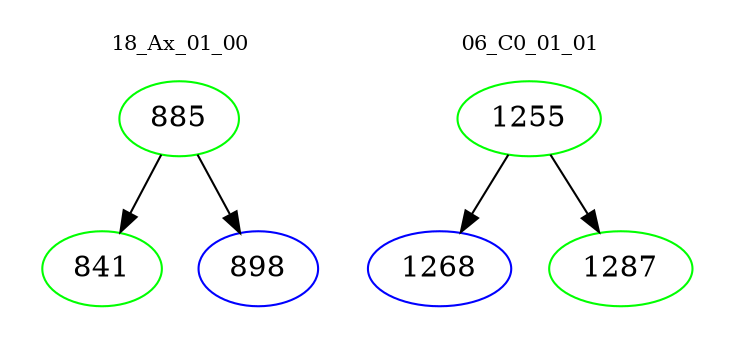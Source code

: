 digraph{
subgraph cluster_0 {
color = white
label = "18_Ax_01_00";
fontsize=10;
T0_885 [label="885", color="green"]
T0_885 -> T0_841 [color="black"]
T0_841 [label="841", color="green"]
T0_885 -> T0_898 [color="black"]
T0_898 [label="898", color="blue"]
}
subgraph cluster_1 {
color = white
label = "06_C0_01_01";
fontsize=10;
T1_1255 [label="1255", color="green"]
T1_1255 -> T1_1268 [color="black"]
T1_1268 [label="1268", color="blue"]
T1_1255 -> T1_1287 [color="black"]
T1_1287 [label="1287", color="green"]
}
}
